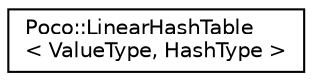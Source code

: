 digraph "Graphical Class Hierarchy"
{
 // LATEX_PDF_SIZE
  edge [fontname="Helvetica",fontsize="10",labelfontname="Helvetica",labelfontsize="10"];
  node [fontname="Helvetica",fontsize="10",shape=record];
  rankdir="LR";
  Node0 [label="Poco::LinearHashTable\l\< ValueType, HashType \>",height=0.2,width=0.4,color="black", fillcolor="white", style="filled",URL="$classPoco_1_1LinearHashTable.html",tooltip=" "];
}
